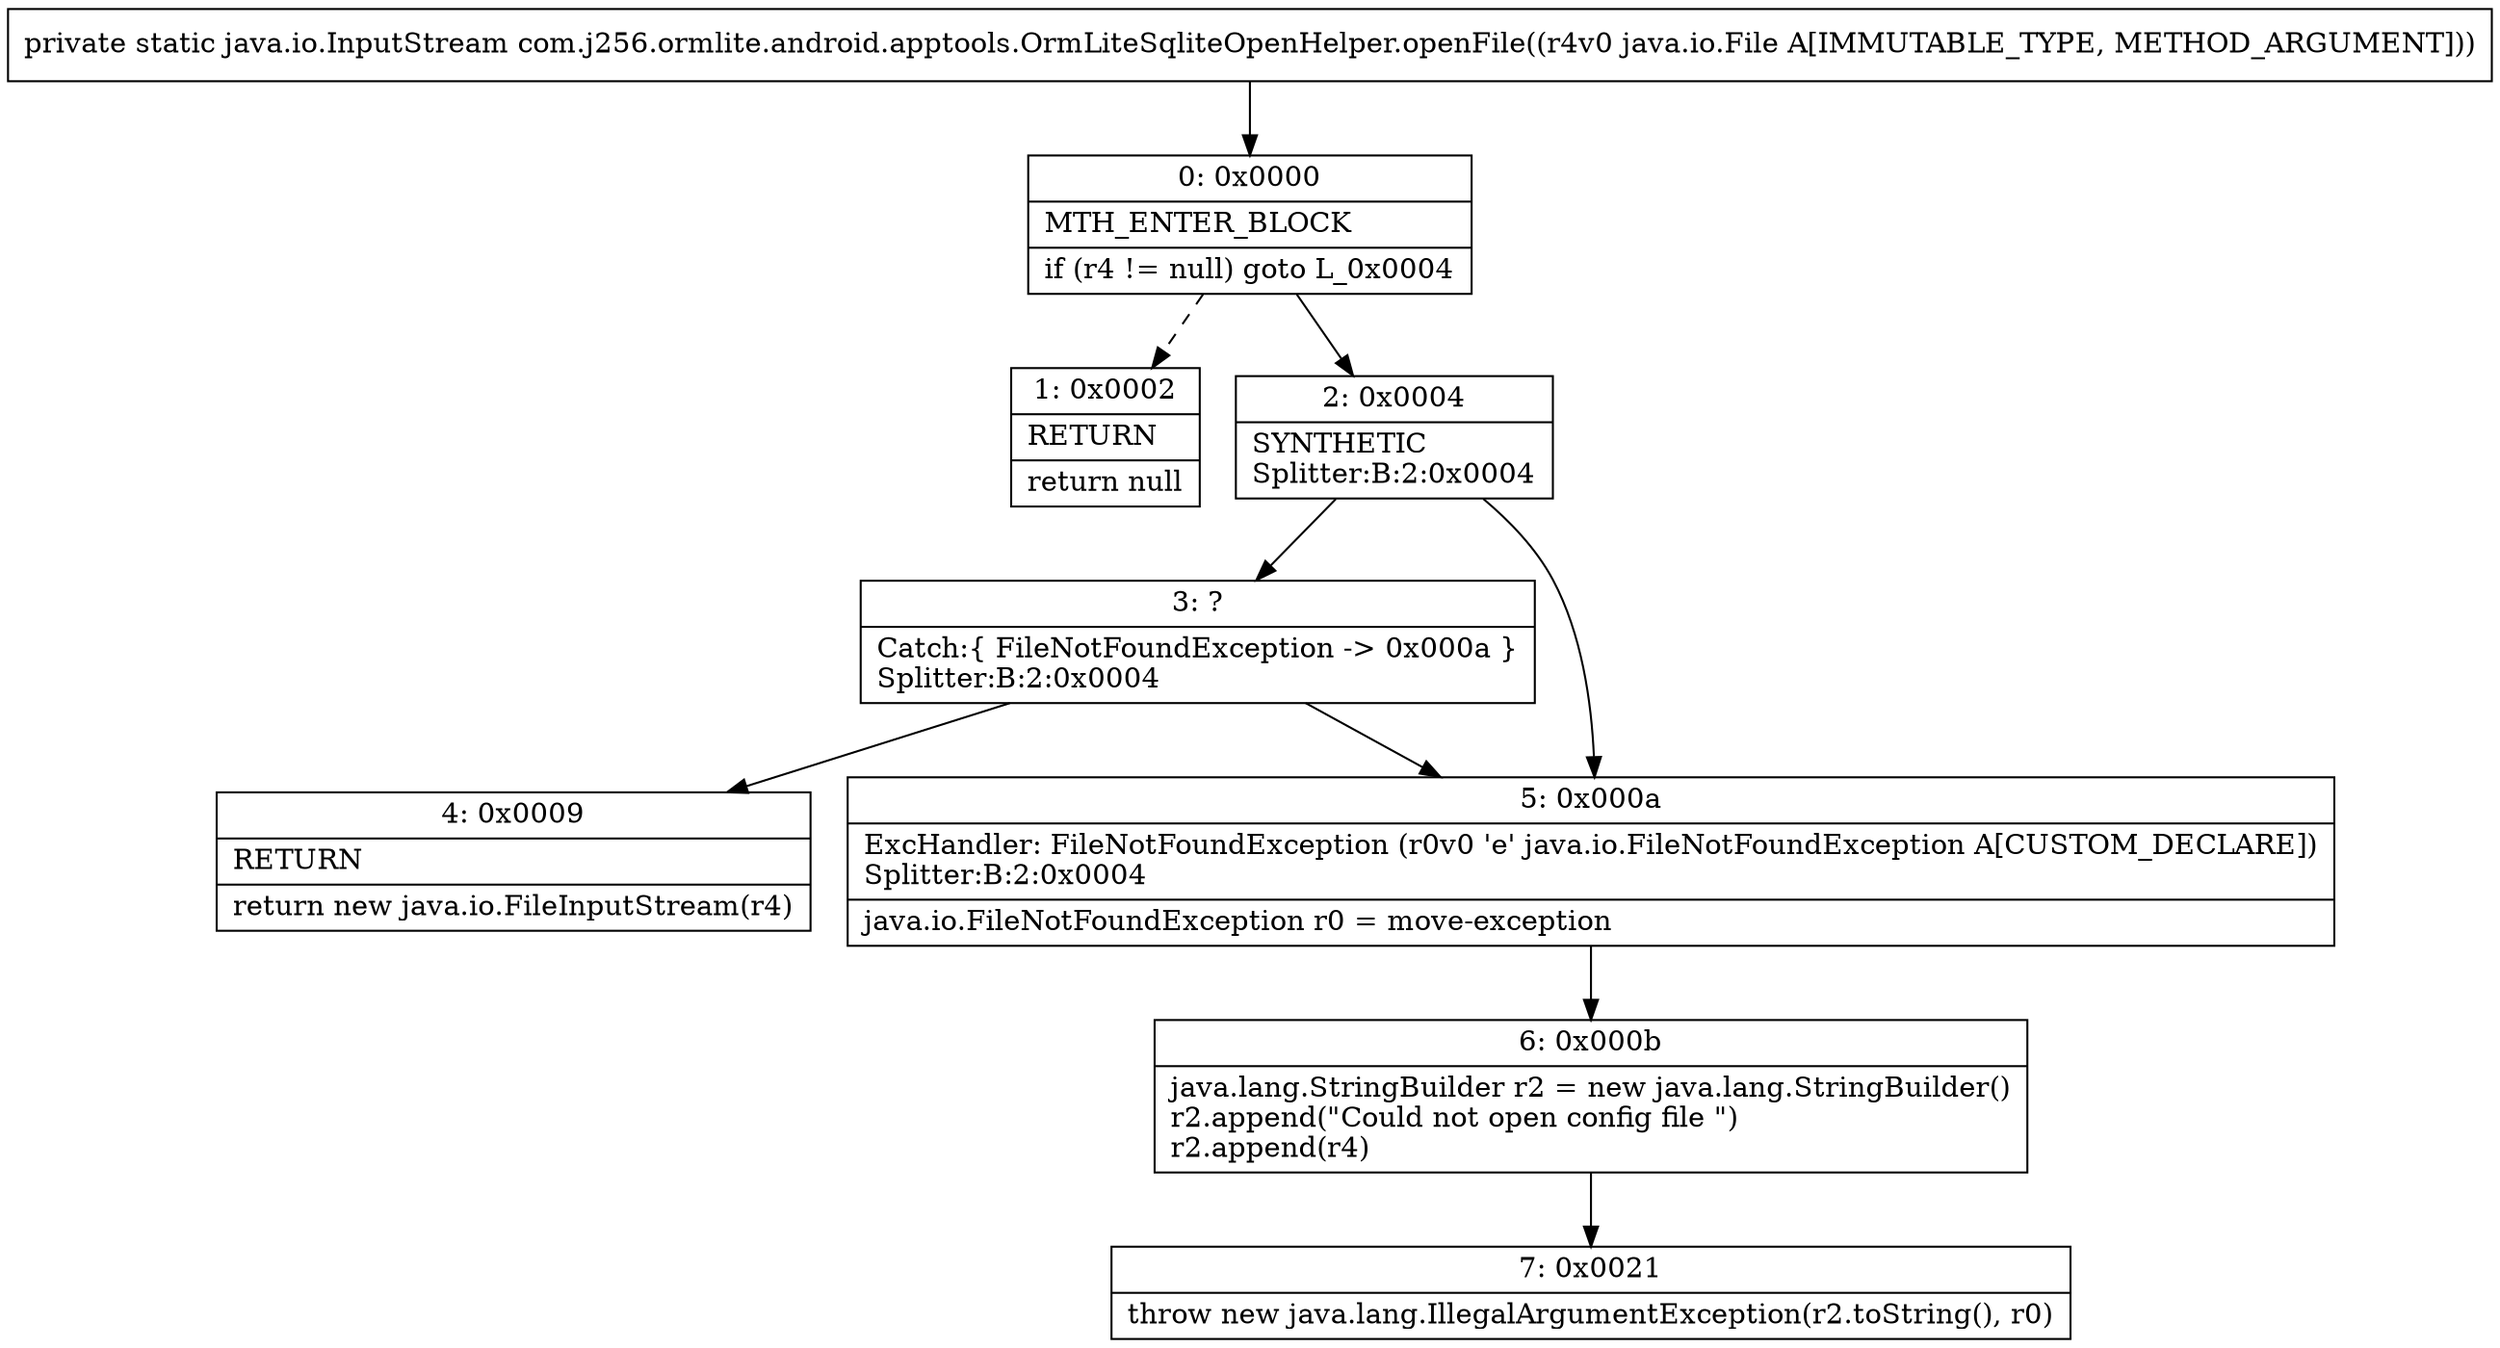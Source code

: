 digraph "CFG forcom.j256.ormlite.android.apptools.OrmLiteSqliteOpenHelper.openFile(Ljava\/io\/File;)Ljava\/io\/InputStream;" {
Node_0 [shape=record,label="{0\:\ 0x0000|MTH_ENTER_BLOCK\l|if (r4 != null) goto L_0x0004\l}"];
Node_1 [shape=record,label="{1\:\ 0x0002|RETURN\l|return null\l}"];
Node_2 [shape=record,label="{2\:\ 0x0004|SYNTHETIC\lSplitter:B:2:0x0004\l}"];
Node_3 [shape=record,label="{3\:\ ?|Catch:\{ FileNotFoundException \-\> 0x000a \}\lSplitter:B:2:0x0004\l}"];
Node_4 [shape=record,label="{4\:\ 0x0009|RETURN\l|return new java.io.FileInputStream(r4)\l}"];
Node_5 [shape=record,label="{5\:\ 0x000a|ExcHandler: FileNotFoundException (r0v0 'e' java.io.FileNotFoundException A[CUSTOM_DECLARE])\lSplitter:B:2:0x0004\l|java.io.FileNotFoundException r0 = move\-exception\l}"];
Node_6 [shape=record,label="{6\:\ 0x000b|java.lang.StringBuilder r2 = new java.lang.StringBuilder()\lr2.append(\"Could not open config file \")\lr2.append(r4)\l}"];
Node_7 [shape=record,label="{7\:\ 0x0021|throw new java.lang.IllegalArgumentException(r2.toString(), r0)\l}"];
MethodNode[shape=record,label="{private static java.io.InputStream com.j256.ormlite.android.apptools.OrmLiteSqliteOpenHelper.openFile((r4v0 java.io.File A[IMMUTABLE_TYPE, METHOD_ARGUMENT])) }"];
MethodNode -> Node_0;
Node_0 -> Node_1[style=dashed];
Node_0 -> Node_2;
Node_2 -> Node_3;
Node_2 -> Node_5;
Node_3 -> Node_4;
Node_3 -> Node_5;
Node_5 -> Node_6;
Node_6 -> Node_7;
}

